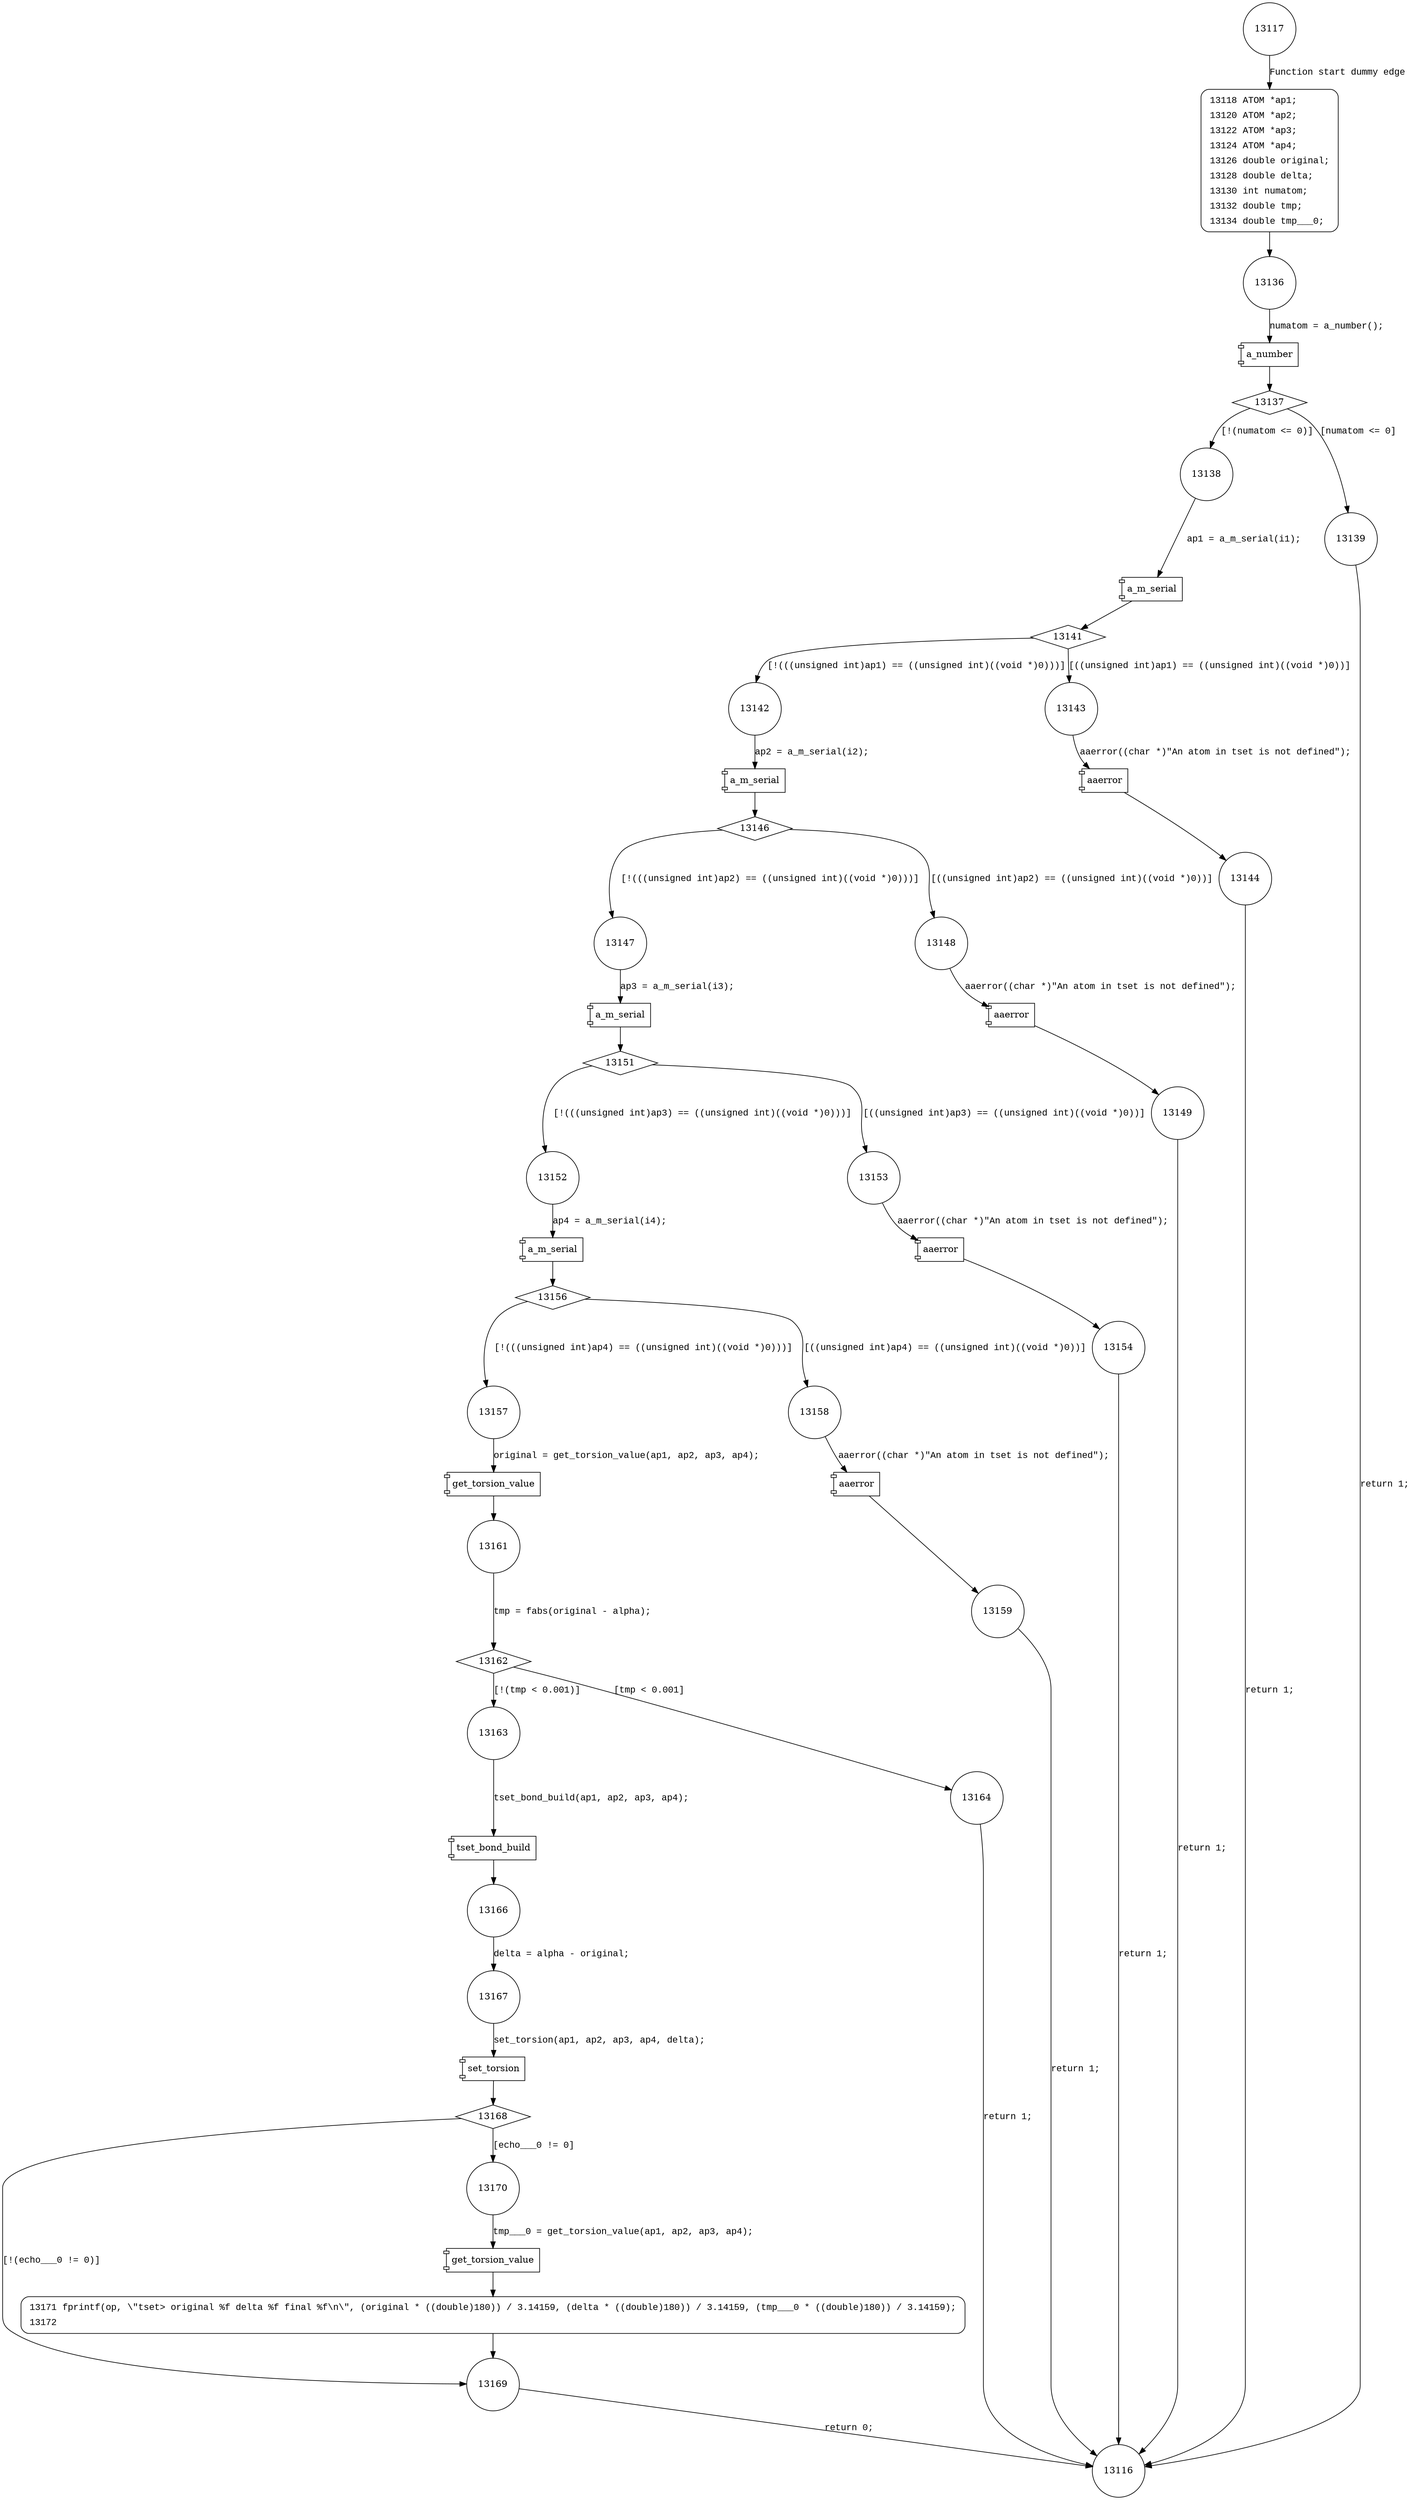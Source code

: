 digraph tset {
13117 [shape="circle"]
13118 [shape="circle"]
13136 [shape="circle"]
13137 [shape="diamond"]
13138 [shape="circle"]
13139 [shape="circle"]
13141 [shape="diamond"]
13142 [shape="circle"]
13143 [shape="circle"]
13144 [shape="circle"]
13146 [shape="diamond"]
13147 [shape="circle"]
13148 [shape="circle"]
13149 [shape="circle"]
13151 [shape="diamond"]
13152 [shape="circle"]
13153 [shape="circle"]
13154 [shape="circle"]
13156 [shape="diamond"]
13157 [shape="circle"]
13158 [shape="circle"]
13159 [shape="circle"]
13161 [shape="circle"]
13162 [shape="diamond"]
13163 [shape="circle"]
13164 [shape="circle"]
13166 [shape="circle"]
13167 [shape="circle"]
13168 [shape="diamond"]
13169 [shape="circle"]
13170 [shape="circle"]
13171 [shape="circle"]
13116 [shape="circle"]
13118 [style="filled,bold" penwidth="1" fillcolor="white" fontname="Courier New" shape="Mrecord" label=<<table border="0" cellborder="0" cellpadding="3" bgcolor="white"><tr><td align="right">13118</td><td align="left">ATOM *ap1;</td></tr><tr><td align="right">13120</td><td align="left">ATOM *ap2;</td></tr><tr><td align="right">13122</td><td align="left">ATOM *ap3;</td></tr><tr><td align="right">13124</td><td align="left">ATOM *ap4;</td></tr><tr><td align="right">13126</td><td align="left">double original;</td></tr><tr><td align="right">13128</td><td align="left">double delta;</td></tr><tr><td align="right">13130</td><td align="left">int numatom;</td></tr><tr><td align="right">13132</td><td align="left">double tmp;</td></tr><tr><td align="right">13134</td><td align="left">double tmp___0;</td></tr></table>>]
13118 -> 13136[label=""]
13171 [style="filled,bold" penwidth="1" fillcolor="white" fontname="Courier New" shape="Mrecord" label=<<table border="0" cellborder="0" cellpadding="3" bgcolor="white"><tr><td align="right">13171</td><td align="left">fprintf(op, \"tset&gt; original %f delta %f final %f\n\", (original * ((double)180)) / 3.14159, (delta * ((double)180)) / 3.14159, (tmp___0 * ((double)180)) / 3.14159);</td></tr><tr><td align="right">13172</td><td align="left"></td></tr></table>>]
13171 -> 13169[label=""]
13117 -> 13118 [label="Function start dummy edge" fontname="Courier New"]
100204 [shape="component" label="a_number"]
13136 -> 100204 [label="numatom = a_number();" fontname="Courier New"]
100204 -> 13137 [label="" fontname="Courier New"]
13137 -> 13138 [label="[!(numatom <= 0)]" fontname="Courier New"]
13137 -> 13139 [label="[numatom <= 0]" fontname="Courier New"]
100205 [shape="component" label="a_m_serial"]
13138 -> 100205 [label="ap1 = a_m_serial(i1);" fontname="Courier New"]
100205 -> 13141 [label="" fontname="Courier New"]
13141 -> 13142 [label="[!(((unsigned int)ap1) == ((unsigned int)((void *)0)))]" fontname="Courier New"]
13141 -> 13143 [label="[((unsigned int)ap1) == ((unsigned int)((void *)0))]" fontname="Courier New"]
100206 [shape="component" label="aaerror"]
13143 -> 100206 [label="aaerror((char *)\"An atom in tset is not defined\");" fontname="Courier New"]
100206 -> 13144 [label="" fontname="Courier New"]
100207 [shape="component" label="a_m_serial"]
13142 -> 100207 [label="ap2 = a_m_serial(i2);" fontname="Courier New"]
100207 -> 13146 [label="" fontname="Courier New"]
13146 -> 13147 [label="[!(((unsigned int)ap2) == ((unsigned int)((void *)0)))]" fontname="Courier New"]
13146 -> 13148 [label="[((unsigned int)ap2) == ((unsigned int)((void *)0))]" fontname="Courier New"]
100208 [shape="component" label="aaerror"]
13148 -> 100208 [label="aaerror((char *)\"An atom in tset is not defined\");" fontname="Courier New"]
100208 -> 13149 [label="" fontname="Courier New"]
100209 [shape="component" label="a_m_serial"]
13147 -> 100209 [label="ap3 = a_m_serial(i3);" fontname="Courier New"]
100209 -> 13151 [label="" fontname="Courier New"]
13151 -> 13152 [label="[!(((unsigned int)ap3) == ((unsigned int)((void *)0)))]" fontname="Courier New"]
13151 -> 13153 [label="[((unsigned int)ap3) == ((unsigned int)((void *)0))]" fontname="Courier New"]
100210 [shape="component" label="aaerror"]
13153 -> 100210 [label="aaerror((char *)\"An atom in tset is not defined\");" fontname="Courier New"]
100210 -> 13154 [label="" fontname="Courier New"]
100211 [shape="component" label="a_m_serial"]
13152 -> 100211 [label="ap4 = a_m_serial(i4);" fontname="Courier New"]
100211 -> 13156 [label="" fontname="Courier New"]
13156 -> 13157 [label="[!(((unsigned int)ap4) == ((unsigned int)((void *)0)))]" fontname="Courier New"]
13156 -> 13158 [label="[((unsigned int)ap4) == ((unsigned int)((void *)0))]" fontname="Courier New"]
100212 [shape="component" label="aaerror"]
13158 -> 100212 [label="aaerror((char *)\"An atom in tset is not defined\");" fontname="Courier New"]
100212 -> 13159 [label="" fontname="Courier New"]
100213 [shape="component" label="get_torsion_value"]
13157 -> 100213 [label="original = get_torsion_value(ap1, ap2, ap3, ap4);" fontname="Courier New"]
100213 -> 13161 [label="" fontname="Courier New"]
13162 -> 13163 [label="[!(tmp < 0.001)]" fontname="Courier New"]
13162 -> 13164 [label="[tmp < 0.001]" fontname="Courier New"]
100214 [shape="component" label="tset_bond_build"]
13163 -> 100214 [label="tset_bond_build(ap1, ap2, ap3, ap4);" fontname="Courier New"]
100214 -> 13166 [label="" fontname="Courier New"]
100215 [shape="component" label="set_torsion"]
13167 -> 100215 [label="set_torsion(ap1, ap2, ap3, ap4, delta);" fontname="Courier New"]
100215 -> 13168 [label="" fontname="Courier New"]
13168 -> 13169 [label="[!(echo___0 != 0)]" fontname="Courier New"]
13168 -> 13170 [label="[echo___0 != 0]" fontname="Courier New"]
100216 [shape="component" label="get_torsion_value"]
13170 -> 100216 [label="tmp___0 = get_torsion_value(ap1, ap2, ap3, ap4);" fontname="Courier New"]
100216 -> 13171 [label="" fontname="Courier New"]
13169 -> 13116 [label="return 0;" fontname="Courier New"]
13139 -> 13116 [label="return 1;" fontname="Courier New"]
13144 -> 13116 [label="return 1;" fontname="Courier New"]
13149 -> 13116 [label="return 1;" fontname="Courier New"]
13154 -> 13116 [label="return 1;" fontname="Courier New"]
13159 -> 13116 [label="return 1;" fontname="Courier New"]
13161 -> 13162 [label="tmp = fabs(original - alpha);" fontname="Courier New"]
13164 -> 13116 [label="return 1;" fontname="Courier New"]
13166 -> 13167 [label="delta = alpha - original;" fontname="Courier New"]
}